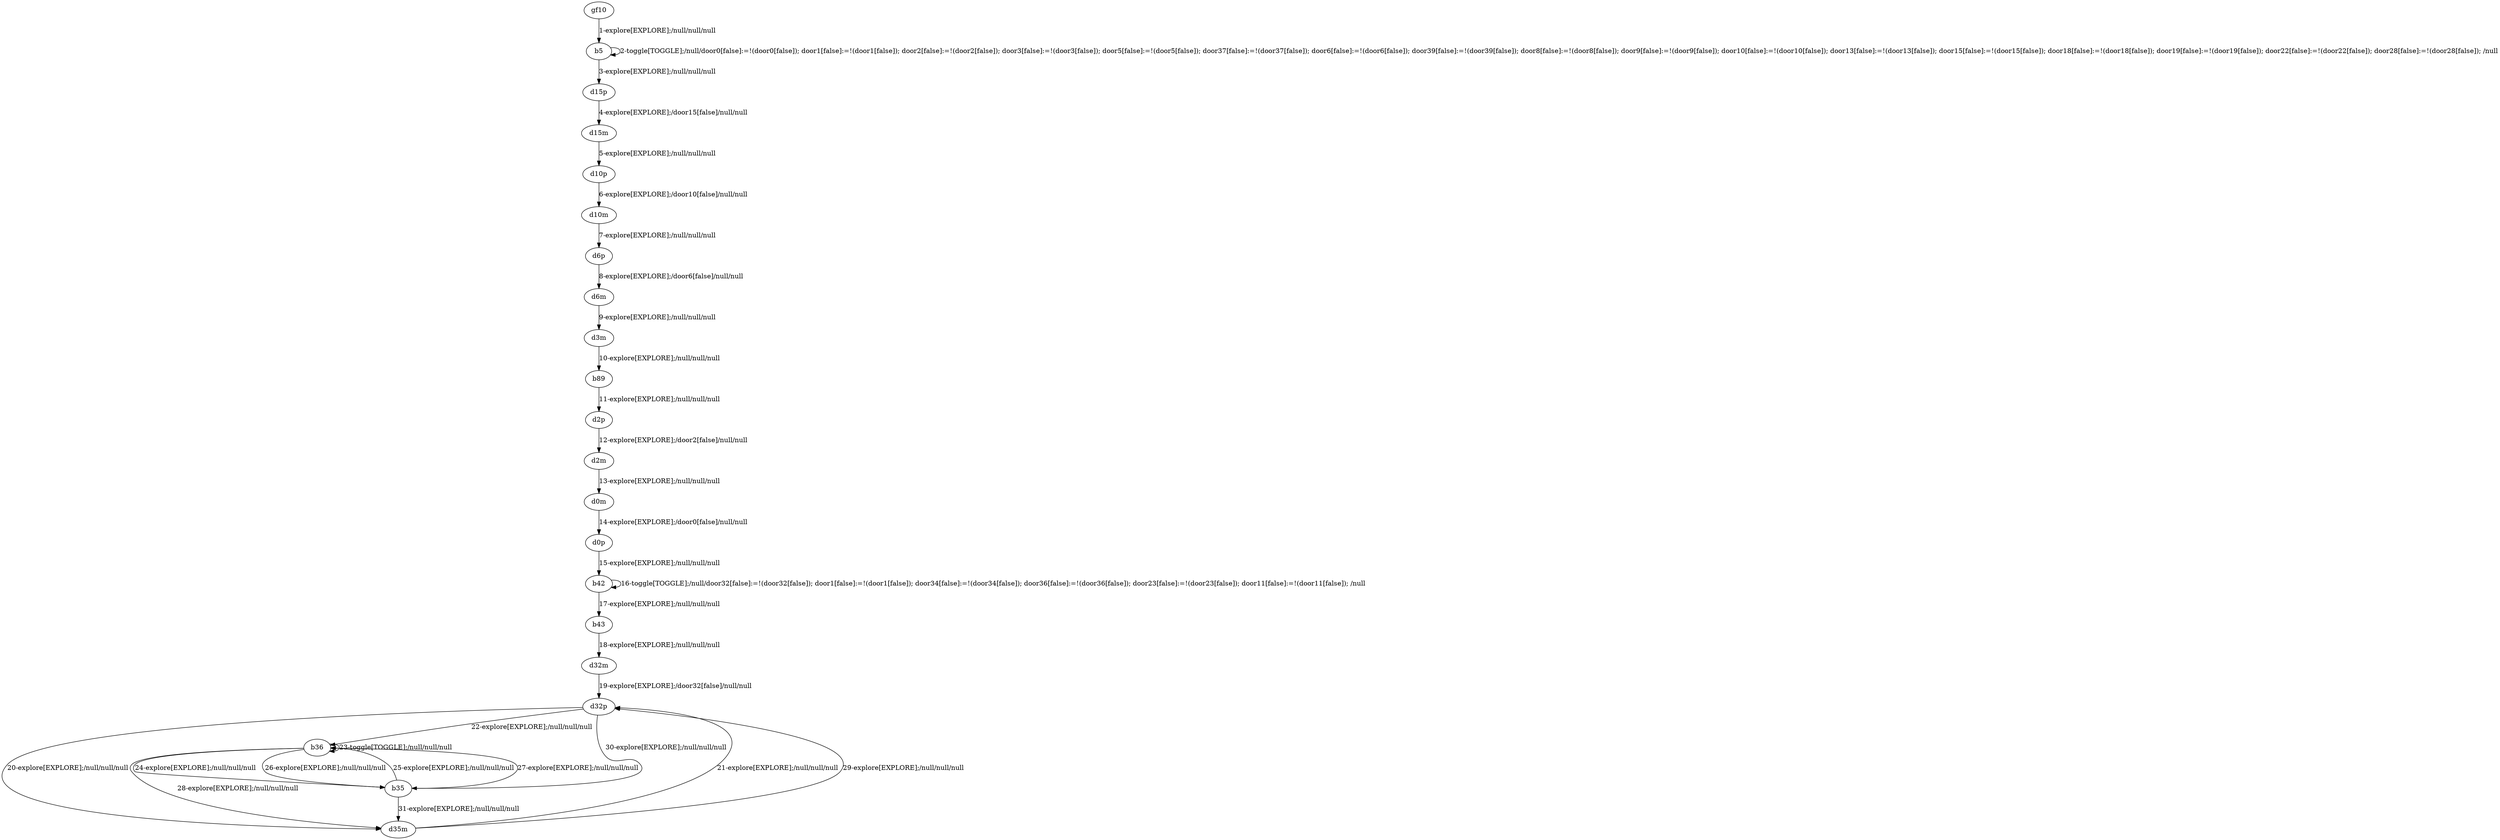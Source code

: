 # Total number of goals covered by this test: 1
# b35 --> d35m

digraph g {
"gf10" -> "b5" [label = "1-explore[EXPLORE];/null/null/null"];
"b5" -> "b5" [label = "2-toggle[TOGGLE];/null/door0[false]:=!(door0[false]); door1[false]:=!(door1[false]); door2[false]:=!(door2[false]); door3[false]:=!(door3[false]); door5[false]:=!(door5[false]); door37[false]:=!(door37[false]); door6[false]:=!(door6[false]); door39[false]:=!(door39[false]); door8[false]:=!(door8[false]); door9[false]:=!(door9[false]); door10[false]:=!(door10[false]); door13[false]:=!(door13[false]); door15[false]:=!(door15[false]); door18[false]:=!(door18[false]); door19[false]:=!(door19[false]); door22[false]:=!(door22[false]); door28[false]:=!(door28[false]); /null"];
"b5" -> "d15p" [label = "3-explore[EXPLORE];/null/null/null"];
"d15p" -> "d15m" [label = "4-explore[EXPLORE];/door15[false]/null/null"];
"d15m" -> "d10p" [label = "5-explore[EXPLORE];/null/null/null"];
"d10p" -> "d10m" [label = "6-explore[EXPLORE];/door10[false]/null/null"];
"d10m" -> "d6p" [label = "7-explore[EXPLORE];/null/null/null"];
"d6p" -> "d6m" [label = "8-explore[EXPLORE];/door6[false]/null/null"];
"d6m" -> "d3m" [label = "9-explore[EXPLORE];/null/null/null"];
"d3m" -> "b89" [label = "10-explore[EXPLORE];/null/null/null"];
"b89" -> "d2p" [label = "11-explore[EXPLORE];/null/null/null"];
"d2p" -> "d2m" [label = "12-explore[EXPLORE];/door2[false]/null/null"];
"d2m" -> "d0m" [label = "13-explore[EXPLORE];/null/null/null"];
"d0m" -> "d0p" [label = "14-explore[EXPLORE];/door0[false]/null/null"];
"d0p" -> "b42" [label = "15-explore[EXPLORE];/null/null/null"];
"b42" -> "b42" [label = "16-toggle[TOGGLE];/null/door32[false]:=!(door32[false]); door1[false]:=!(door1[false]); door34[false]:=!(door34[false]); door36[false]:=!(door36[false]); door23[false]:=!(door23[false]); door11[false]:=!(door11[false]); /null"];
"b42" -> "b43" [label = "17-explore[EXPLORE];/null/null/null"];
"b43" -> "d32m" [label = "18-explore[EXPLORE];/null/null/null"];
"d32m" -> "d32p" [label = "19-explore[EXPLORE];/door32[false]/null/null"];
"d32p" -> "d35m" [label = "20-explore[EXPLORE];/null/null/null"];
"d35m" -> "d32p" [label = "21-explore[EXPLORE];/null/null/null"];
"d32p" -> "b36" [label = "22-explore[EXPLORE];/null/null/null"];
"b36" -> "b36" [label = "23-toggle[TOGGLE];/null/null/null"];
"b36" -> "b35" [label = "24-explore[EXPLORE];/null/null/null"];
"b35" -> "b36" [label = "25-explore[EXPLORE];/null/null/null"];
"b36" -> "b35" [label = "26-explore[EXPLORE];/null/null/null"];
"b35" -> "b36" [label = "27-explore[EXPLORE];/null/null/null"];
"b36" -> "d35m" [label = "28-explore[EXPLORE];/null/null/null"];
"d35m" -> "d32p" [label = "29-explore[EXPLORE];/null/null/null"];
"d32p" -> "b35" [label = "30-explore[EXPLORE];/null/null/null"];
"b35" -> "d35m" [label = "31-explore[EXPLORE];/null/null/null"];
}